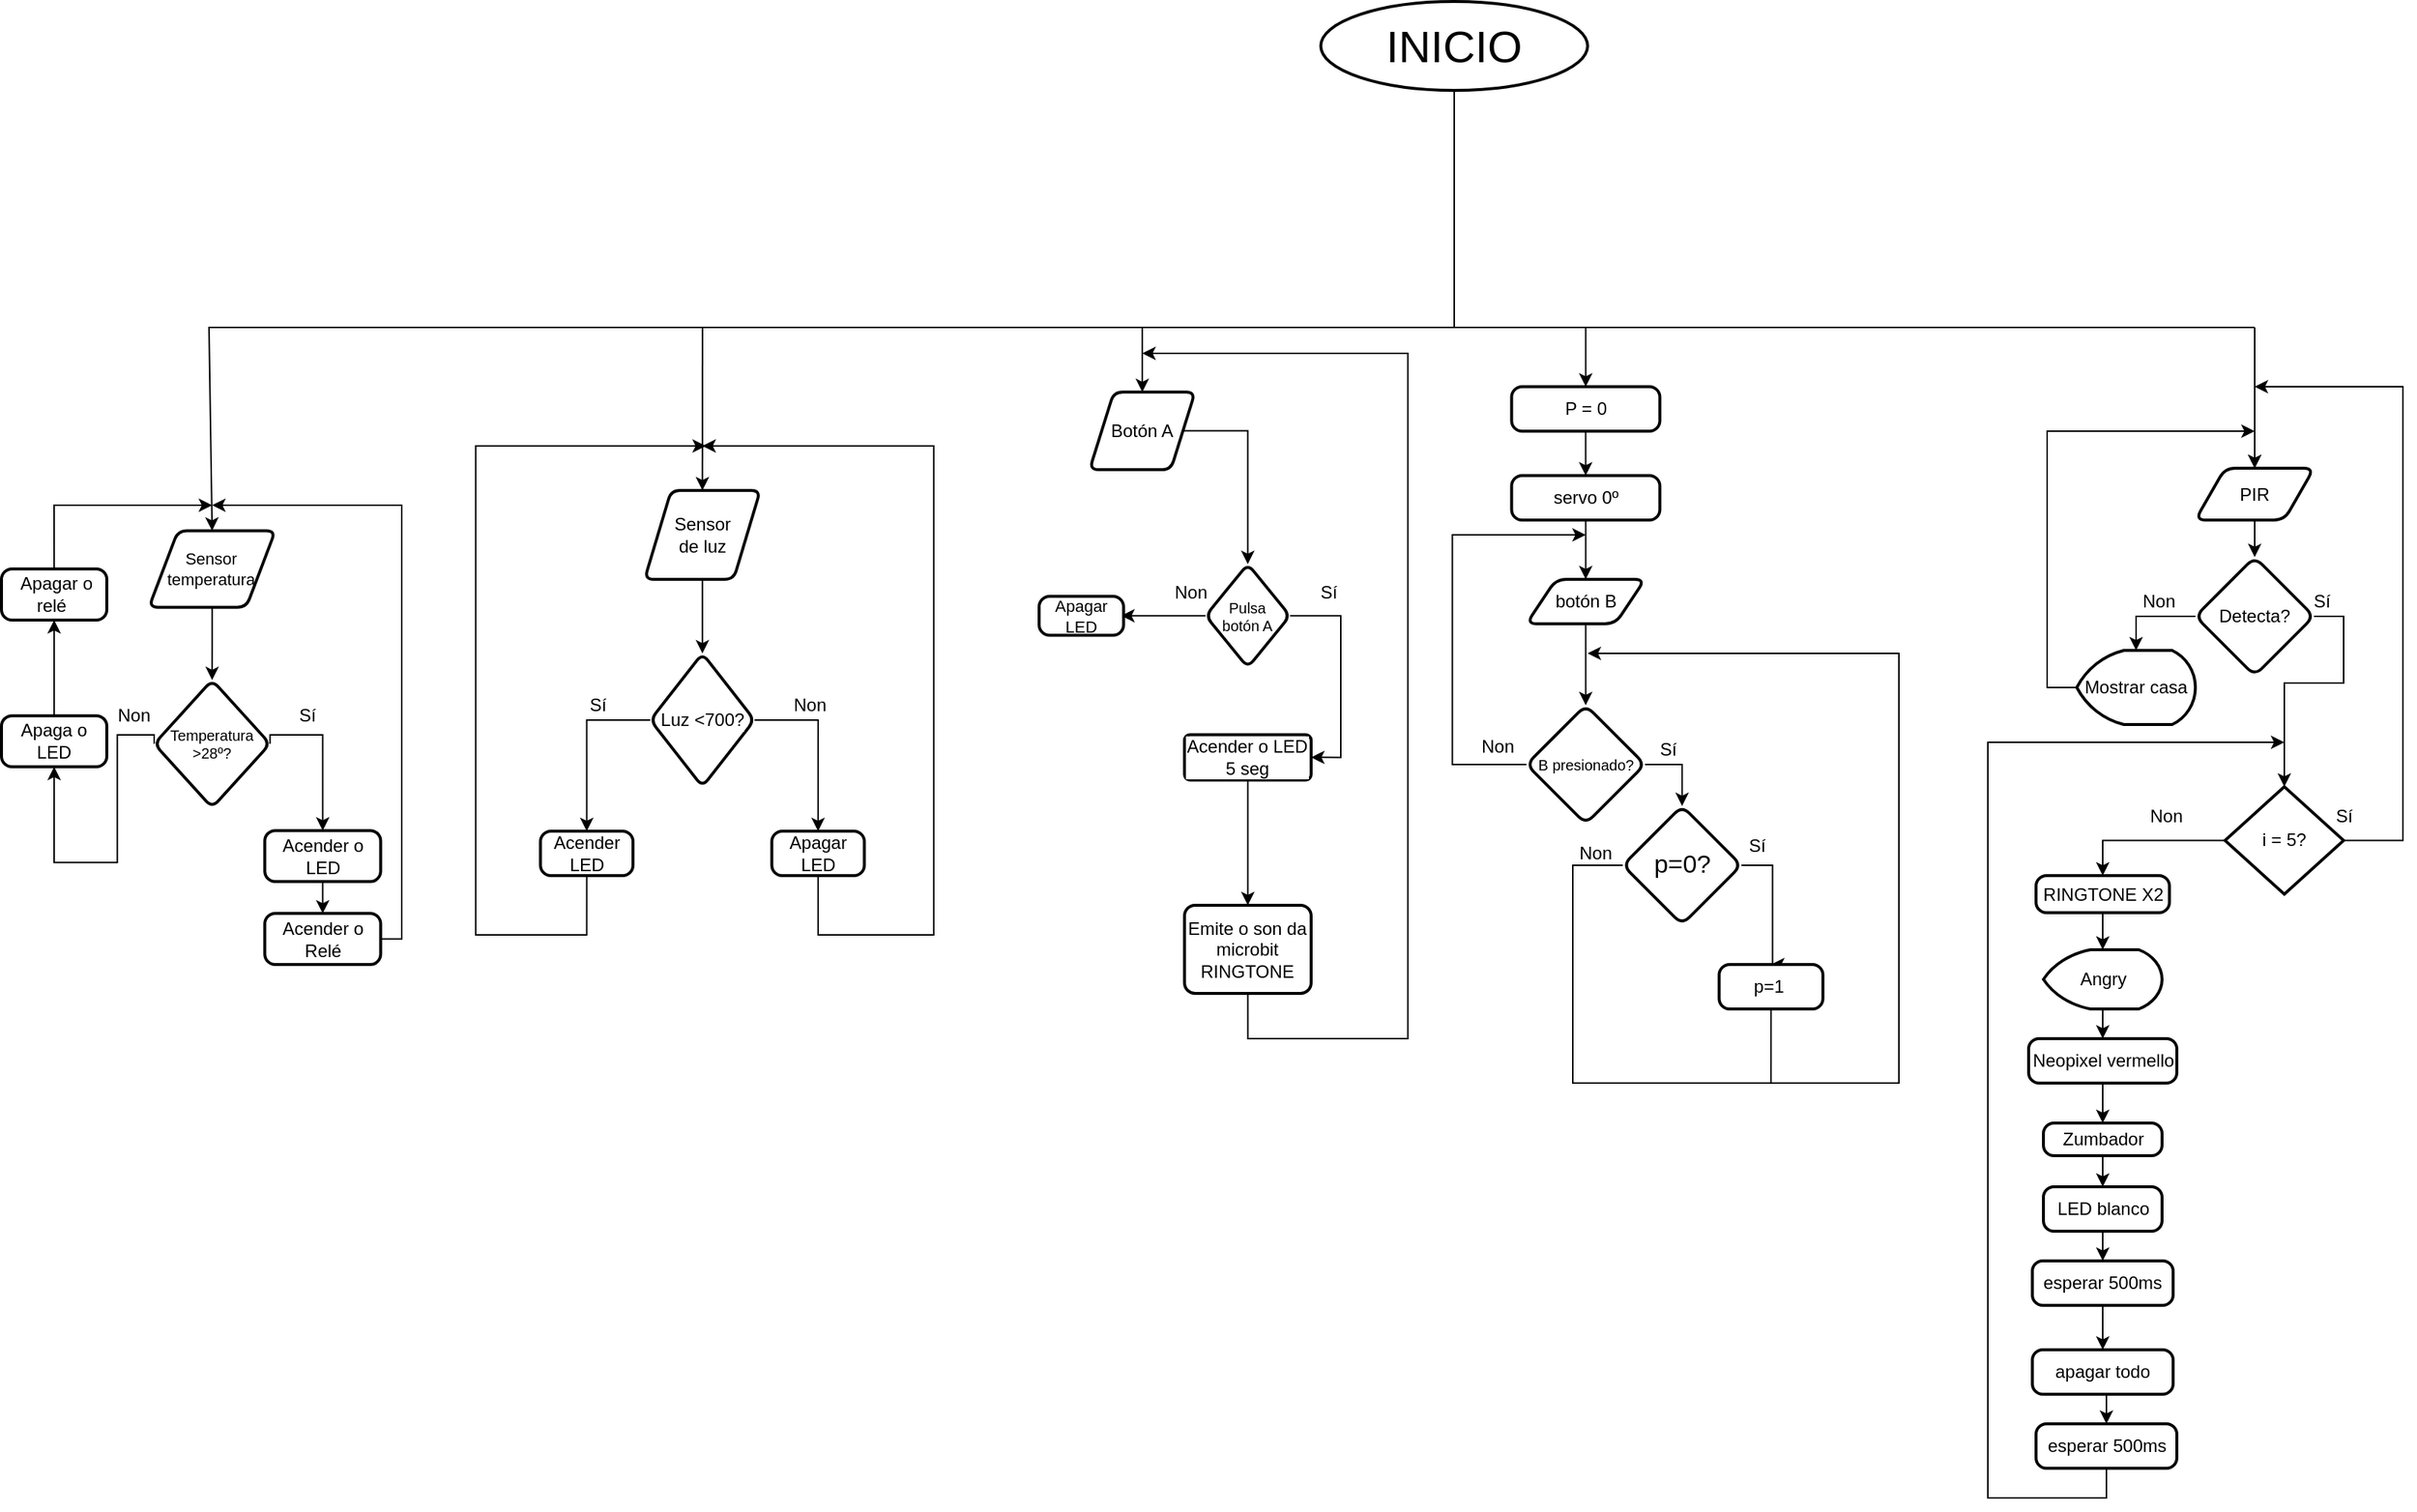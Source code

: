 <mxfile version="27.0.4">
  <diagram name="Page-1" id="2NRblXa9HJyOhYyd98Tk">
    <mxGraphModel dx="1040" dy="613" grid="1" gridSize="10" guides="1" tooltips="1" connect="1" arrows="1" fold="1" page="1" pageScale="1" pageWidth="1654" pageHeight="1169" math="0" shadow="0">
      <root>
        <mxCell id="0" />
        <mxCell id="1" parent="0" />
        <mxCell id="oxvuNANv4-jNPZop8sGj-3" value="" style="endArrow=classic;html=1;rounded=0;exitX=0.5;exitY=1;exitDx=0;exitDy=0;entryX=0.5;entryY=0;entryDx=0;entryDy=0;exitPerimeter=0;fontSize=12;labelBorderColor=none;labelBackgroundColor=default;" parent="1" source="oxvuNANv4-jNPZop8sGj-12" target="oxvuNANv4-jNPZop8sGj-7" edge="1">
          <mxGeometry width="50" height="50" relative="1" as="geometry">
            <mxPoint x="840" y="220" as="sourcePoint" />
            <mxPoint x="520" y="310" as="targetPoint" />
            <Array as="points">
              <mxPoint x="990" y="270" />
              <mxPoint x="340" y="270" />
              <mxPoint x="240" y="270" />
              <mxPoint x="150" y="270" />
            </Array>
          </mxGeometry>
        </mxCell>
        <mxCell id="oxvuNANv4-jNPZop8sGj-5" value="" style="endArrow=classic;html=1;rounded=0;entryX=0.5;entryY=0;entryDx=0;entryDy=0;fontSize=12;labelBorderColor=none;labelBackgroundColor=default;" parent="1" target="oxvuNANv4-jNPZop8sGj-8" edge="1">
          <mxGeometry width="50" height="50" relative="1" as="geometry">
            <mxPoint x="482.91" y="270" as="sourcePoint" />
            <mxPoint x="636.91" y="340" as="targetPoint" />
            <Array as="points" />
          </mxGeometry>
        </mxCell>
        <mxCell id="oxvuNANv4-jNPZop8sGj-12" value="INICIO" style="strokeWidth=2;html=1;shape=mxgraph.flowchart.start_1;whiteSpace=wrap;fontSize=30;labelBorderColor=none;labelBackgroundColor=default;" parent="1" vertex="1">
          <mxGeometry x="900" y="50" width="180" height="60" as="geometry" />
        </mxCell>
        <mxCell id="4xmTbBgC2tOL9GCdbZKI-17" value="" style="endArrow=none;html=1;rounded=0;" parent="1" edge="1">
          <mxGeometry width="50" height="50" relative="1" as="geometry">
            <mxPoint x="990" y="270" as="sourcePoint" />
            <mxPoint x="1530" y="270" as="targetPoint" />
          </mxGeometry>
        </mxCell>
        <mxCell id="oxvuNANv4-jNPZop8sGj-11" value="" style="edgeStyle=orthogonalEdgeStyle;rounded=0;orthogonalLoop=1;jettySize=auto;html=1;fontSize=12;labelBorderColor=none;labelBackgroundColor=default;" parent="1" source="oxvuNANv4-jNPZop8sGj-8" target="oxvuNANv4-jNPZop8sGj-10" edge="1">
          <mxGeometry relative="1" as="geometry" />
        </mxCell>
        <mxCell id="oxvuNANv4-jNPZop8sGj-8" value="Sensor&lt;div&gt;de luz&lt;/div&gt;" style="shape=parallelogram;html=1;strokeWidth=2;perimeter=parallelogramPerimeter;whiteSpace=wrap;rounded=1;arcSize=12;size=0.23;fontSize=12;labelBorderColor=none;labelBackgroundColor=default;container=0;" parent="1" vertex="1">
          <mxGeometry x="443.834" y="380" width="78.03" height="60" as="geometry" />
        </mxCell>
        <mxCell id="oxvuNANv4-jNPZop8sGj-14" value="" style="edgeStyle=orthogonalEdgeStyle;rounded=0;orthogonalLoop=1;jettySize=auto;html=1;entryX=0.5;entryY=0;entryDx=0;entryDy=0;fontSize=12;labelBorderColor=none;labelBackgroundColor=default;" parent="1" source="oxvuNANv4-jNPZop8sGj-10" target="oxvuNANv4-jNPZop8sGj-21" edge="1">
          <mxGeometry relative="1" as="geometry">
            <mxPoint x="560.88" y="590" as="targetPoint" />
            <Array as="points">
              <mxPoint x="560.88" y="535" />
            </Array>
          </mxGeometry>
        </mxCell>
        <mxCell id="oxvuNANv4-jNPZop8sGj-16" value="" style="edgeStyle=orthogonalEdgeStyle;rounded=0;orthogonalLoop=1;jettySize=auto;html=1;entryX=0.5;entryY=0;entryDx=0;entryDy=0;fontSize=12;labelBorderColor=none;labelBackgroundColor=default;" parent="1" source="oxvuNANv4-jNPZop8sGj-10" target="oxvuNANv4-jNPZop8sGj-19" edge="1">
          <mxGeometry relative="1" as="geometry">
            <mxPoint x="404.819" y="590" as="targetPoint" />
          </mxGeometry>
        </mxCell>
        <mxCell id="oxvuNANv4-jNPZop8sGj-10" value="Luz &amp;lt;700?" style="rhombus;whiteSpace=wrap;html=1;strokeWidth=2;rounded=1;arcSize=12;fontSize=12;labelBorderColor=none;labelBackgroundColor=default;container=0;" parent="1" vertex="1">
          <mxGeometry x="447.736" y="490" width="70.227" height="90" as="geometry" />
        </mxCell>
        <mxCell id="oxvuNANv4-jNPZop8sGj-17" value="Sí" style="text;html=1;align=center;verticalAlign=middle;resizable=0;points=[];autosize=1;strokeColor=none;fillColor=none;fontSize=12;labelBorderColor=none;labelBackgroundColor=default;container=0;" parent="1" vertex="1">
          <mxGeometry x="397.016" y="510" width="30" height="30" as="geometry" />
        </mxCell>
        <mxCell id="oxvuNANv4-jNPZop8sGj-18" value="Non" style="text;html=1;align=center;verticalAlign=middle;resizable=0;points=[];autosize=1;strokeColor=none;fillColor=none;fontSize=12;labelBorderColor=none;labelBackgroundColor=default;container=0;" parent="1" vertex="1">
          <mxGeometry x="529.668" y="510" width="50" height="30" as="geometry" />
        </mxCell>
        <mxCell id="4xmTbBgC2tOL9GCdbZKI-16" style="edgeStyle=orthogonalEdgeStyle;rounded=0;orthogonalLoop=1;jettySize=auto;html=1;exitX=0.5;exitY=1;exitDx=0;exitDy=0;" parent="1" source="oxvuNANv4-jNPZop8sGj-19" edge="1">
          <mxGeometry relative="1" as="geometry">
            <mxPoint x="485.19" y="350" as="targetPoint" />
            <Array as="points">
              <mxPoint x="404.819" y="680" />
              <mxPoint x="329.91" y="680" />
              <mxPoint x="329.91" y="350" />
            </Array>
          </mxGeometry>
        </mxCell>
        <mxCell id="oxvuNANv4-jNPZop8sGj-19" value="Acender LED" style="rounded=1;whiteSpace=wrap;html=1;absoluteArcSize=1;arcSize=14;strokeWidth=2;fontSize=12;labelBorderColor=none;labelBackgroundColor=none;container=0;" parent="1" vertex="1">
          <mxGeometry x="373.607" y="610" width="62.424" height="30" as="geometry" />
        </mxCell>
        <mxCell id="oxvuNANv4-jNPZop8sGj-22" style="edgeStyle=orthogonalEdgeStyle;rounded=0;orthogonalLoop=1;jettySize=auto;html=1;exitX=0.5;exitY=1;exitDx=0;exitDy=0;fontSize=12;labelBorderColor=none;labelBackgroundColor=default;" parent="1" source="oxvuNANv4-jNPZop8sGj-21" edge="1">
          <mxGeometry relative="1" as="geometry">
            <mxPoint x="482.849" y="350" as="targetPoint" />
            <Array as="points">
              <mxPoint x="560.88" y="680" />
              <mxPoint x="638.91" y="680" />
            </Array>
          </mxGeometry>
        </mxCell>
        <mxCell id="oxvuNANv4-jNPZop8sGj-21" value="Apagar LED" style="rounded=1;whiteSpace=wrap;html=1;absoluteArcSize=1;arcSize=14;strokeWidth=2;fontSize=12;labelBorderColor=none;labelBackgroundColor=none;container=0;" parent="1" vertex="1">
          <mxGeometry x="529.668" y="610" width="62.424" height="30" as="geometry" />
        </mxCell>
        <mxCell id="vJzwNCrZHjdeElvimF-S-14" value="" style="group;movable=1;resizable=1;rotatable=1;deletable=1;editable=1;locked=0;connectable=1;" parent="1" vertex="1" connectable="0">
          <mxGeometry x="10" y="390" width="270" height="310" as="geometry" />
        </mxCell>
        <mxCell id="oxvuNANv4-jNPZop8sGj-31" value="" style="edgeStyle=orthogonalEdgeStyle;rounded=0;orthogonalLoop=1;jettySize=auto;html=1;movable=1;resizable=1;rotatable=1;deletable=1;editable=1;locked=0;connectable=1;" parent="vJzwNCrZHjdeElvimF-S-14" source="oxvuNANv4-jNPZop8sGj-7" target="oxvuNANv4-jNPZop8sGj-30" edge="1">
          <mxGeometry relative="1" as="geometry" />
        </mxCell>
        <mxCell id="oxvuNANv4-jNPZop8sGj-7" value="Sensor&lt;div&gt;temperatura&lt;/div&gt;" style="shape=parallelogram;html=1;strokeWidth=2;perimeter=parallelogramPerimeter;whiteSpace=wrap;rounded=1;arcSize=12;size=0.23;fontSize=11;labelBorderColor=none;labelBackgroundColor=none;movable=1;resizable=1;rotatable=1;deletable=1;editable=1;locked=0;connectable=1;container=0;" parent="vJzwNCrZHjdeElvimF-S-14" vertex="1">
          <mxGeometry x="99.474" y="17.222" width="85.263" height="51.667" as="geometry" />
        </mxCell>
        <mxCell id="oxvuNANv4-jNPZop8sGj-32" style="edgeStyle=orthogonalEdgeStyle;rounded=0;orthogonalLoop=1;jettySize=auto;html=1;exitX=1;exitY=0.5;exitDx=0;exitDy=0;entryX=0.5;entryY=0;entryDx=0;entryDy=0;movable=1;resizable=1;rotatable=1;deletable=1;editable=1;locked=0;connectable=1;" parent="vJzwNCrZHjdeElvimF-S-14" source="oxvuNANv4-jNPZop8sGj-30" target="4xmTbBgC2tOL9GCdbZKI-8" edge="1">
          <mxGeometry relative="1" as="geometry">
            <mxPoint x="213.158" y="189.444" as="targetPoint" />
            <Array as="points">
              <mxPoint x="216.711" y="155" />
            </Array>
          </mxGeometry>
        </mxCell>
        <mxCell id="oxvuNANv4-jNPZop8sGj-33" style="edgeStyle=orthogonalEdgeStyle;rounded=0;orthogonalLoop=1;jettySize=auto;html=1;exitX=0;exitY=0.5;exitDx=0;exitDy=0;entryX=0.5;entryY=1;entryDx=0;entryDy=0;movable=1;resizable=1;rotatable=1;deletable=1;editable=1;locked=0;connectable=1;" parent="vJzwNCrZHjdeElvimF-S-14" source="oxvuNANv4-jNPZop8sGj-30" target="4xmTbBgC2tOL9GCdbZKI-4" edge="1">
          <mxGeometry relative="1" as="geometry">
            <mxPoint x="28.421" y="198.056" as="targetPoint" />
            <Array as="points">
              <mxPoint x="78.158" y="155" />
              <mxPoint x="78.158" y="241.111" />
              <mxPoint x="35.526" y="241.111" />
            </Array>
          </mxGeometry>
        </mxCell>
        <mxCell id="oxvuNANv4-jNPZop8sGj-30" value="Temperatura&lt;div&gt;&lt;div&gt;&amp;gt;28º?&lt;/div&gt;&lt;/div&gt;" style="rhombus;whiteSpace=wrap;html=1;strokeWidth=2;rounded=1;arcSize=12;labelBorderColor=none;labelBackgroundColor=none;movable=1;resizable=1;rotatable=1;deletable=1;editable=1;locked=0;connectable=1;container=0;fontSize=10;" parent="vJzwNCrZHjdeElvimF-S-14" vertex="1">
          <mxGeometry x="103.026" y="118.004" width="78.158" height="86.111" as="geometry" />
        </mxCell>
        <mxCell id="oxvuNANv4-jNPZop8sGj-34" value="Non" style="text;html=1;align=center;verticalAlign=middle;resizable=1;points=[];autosize=1;strokeColor=none;fillColor=none;movable=1;rotatable=1;deletable=1;editable=1;locked=0;connectable=1;container=0;" parent="vJzwNCrZHjdeElvimF-S-14" vertex="1">
          <mxGeometry x="71.053" y="129.167" width="35.526" height="25.833" as="geometry" />
        </mxCell>
        <mxCell id="oxvuNANv4-jNPZop8sGj-35" value="Sí" style="text;html=1;align=center;verticalAlign=middle;resizable=1;points=[];autosize=1;strokeColor=none;fillColor=none;movable=1;rotatable=1;deletable=1;editable=1;locked=0;connectable=1;container=0;" parent="vJzwNCrZHjdeElvimF-S-14" vertex="1">
          <mxGeometry x="195.395" y="129.167" width="21.316" height="25.833" as="geometry" />
        </mxCell>
        <mxCell id="4xmTbBgC2tOL9GCdbZKI-6" value="" style="edgeStyle=orthogonalEdgeStyle;rounded=0;orthogonalLoop=1;jettySize=auto;html=1;movable=1;resizable=1;rotatable=1;deletable=1;editable=1;locked=0;connectable=1;" parent="vJzwNCrZHjdeElvimF-S-14" source="4xmTbBgC2tOL9GCdbZKI-4" target="4xmTbBgC2tOL9GCdbZKI-5" edge="1">
          <mxGeometry relative="1" as="geometry" />
        </mxCell>
        <mxCell id="4xmTbBgC2tOL9GCdbZKI-4" value="Apaga o LED" style="rounded=1;whiteSpace=wrap;html=1;absoluteArcSize=1;arcSize=14;strokeWidth=2;movable=1;resizable=1;rotatable=1;deletable=1;editable=1;locked=0;connectable=1;container=0;" parent="vJzwNCrZHjdeElvimF-S-14" vertex="1">
          <mxGeometry y="142.083" width="71.053" height="34.444" as="geometry" />
        </mxCell>
        <mxCell id="4xmTbBgC2tOL9GCdbZKI-7" style="edgeStyle=orthogonalEdgeStyle;rounded=0;orthogonalLoop=1;jettySize=auto;html=1;exitX=0.5;exitY=0;exitDx=0;exitDy=0;movable=1;resizable=1;rotatable=1;deletable=1;editable=1;locked=0;connectable=1;" parent="vJzwNCrZHjdeElvimF-S-14" source="4xmTbBgC2tOL9GCdbZKI-5" edge="1">
          <mxGeometry relative="1" as="geometry">
            <mxPoint x="142.105" as="targetPoint" />
            <mxPoint x="21.316" y="38.75" as="sourcePoint" />
            <Array as="points">
              <mxPoint x="35.526" />
            </Array>
          </mxGeometry>
        </mxCell>
        <mxCell id="4xmTbBgC2tOL9GCdbZKI-5" value="&amp;nbsp;Apagar o relé&amp;nbsp;" style="rounded=1;whiteSpace=wrap;html=1;absoluteArcSize=1;arcSize=14;strokeWidth=2;movable=1;resizable=1;rotatable=1;deletable=1;editable=1;locked=0;connectable=1;container=0;" parent="vJzwNCrZHjdeElvimF-S-14" vertex="1">
          <mxGeometry y="43.056" width="71.053" height="34.444" as="geometry" />
        </mxCell>
        <mxCell id="4xmTbBgC2tOL9GCdbZKI-12" value="" style="edgeStyle=orthogonalEdgeStyle;rounded=0;orthogonalLoop=1;jettySize=auto;html=1;movable=1;resizable=1;rotatable=1;deletable=1;editable=1;locked=0;connectable=1;" parent="vJzwNCrZHjdeElvimF-S-14" source="4xmTbBgC2tOL9GCdbZKI-8" target="4xmTbBgC2tOL9GCdbZKI-11" edge="1">
          <mxGeometry relative="1" as="geometry" />
        </mxCell>
        <mxCell id="4xmTbBgC2tOL9GCdbZKI-8" value="Acender o LED" style="rounded=1;whiteSpace=wrap;html=1;absoluteArcSize=1;arcSize=14;strokeWidth=2;movable=1;resizable=1;rotatable=1;deletable=1;editable=1;locked=0;connectable=1;container=0;" parent="vJzwNCrZHjdeElvimF-S-14" vertex="1">
          <mxGeometry x="177.632" y="219.583" width="78.158" height="34.444" as="geometry" />
        </mxCell>
        <mxCell id="4xmTbBgC2tOL9GCdbZKI-13" style="edgeStyle=orthogonalEdgeStyle;rounded=0;orthogonalLoop=1;jettySize=auto;html=1;exitX=1;exitY=0.5;exitDx=0;exitDy=0;movable=1;resizable=1;rotatable=1;deletable=1;editable=1;locked=0;connectable=1;" parent="vJzwNCrZHjdeElvimF-S-14" source="4xmTbBgC2tOL9GCdbZKI-11" edge="1">
          <mxGeometry relative="1" as="geometry">
            <mxPoint x="142.105" as="targetPoint" />
            <Array as="points">
              <mxPoint x="270" y="292.778" />
              <mxPoint x="270" />
            </Array>
          </mxGeometry>
        </mxCell>
        <mxCell id="4xmTbBgC2tOL9GCdbZKI-11" value="Acender o Relé" style="rounded=1;whiteSpace=wrap;html=1;absoluteArcSize=1;arcSize=14;strokeWidth=2;movable=1;resizable=1;rotatable=1;deletable=1;editable=1;locked=0;connectable=1;container=0;" parent="vJzwNCrZHjdeElvimF-S-14" vertex="1">
          <mxGeometry x="177.632" y="275.556" width="78.158" height="34.444" as="geometry" />
        </mxCell>
        <mxCell id="aADXfWWB4rtbNV3FDtXX-18" value="" style="group" parent="1" vertex="1" connectable="0">
          <mxGeometry x="710" y="270" width="248.73" height="480" as="geometry" />
        </mxCell>
        <mxCell id="4xmTbBgC2tOL9GCdbZKI-32" value="" style="edgeStyle=orthogonalEdgeStyle;rounded=0;orthogonalLoop=1;jettySize=auto;html=1;" parent="aADXfWWB4rtbNV3FDtXX-18" source="oxvuNANv4-jNPZop8sGj-23" target="4xmTbBgC2tOL9GCdbZKI-31" edge="1">
          <mxGeometry relative="1" as="geometry" />
        </mxCell>
        <mxCell id="oxvuNANv4-jNPZop8sGj-23" value="Botón A" style="shape=parallelogram;html=1;strokeWidth=2;perimeter=parallelogramPerimeter;whiteSpace=wrap;rounded=1;arcSize=12;size=0.23;fontSize=12;labelBorderColor=none;labelBackgroundColor=default;" parent="aADXfWWB4rtbNV3FDtXX-18" vertex="1">
          <mxGeometry x="34.011" y="43.636" width="71.176" height="52.364" as="geometry" />
        </mxCell>
        <mxCell id="4xmTbBgC2tOL9GCdbZKI-18" value="" style="endArrow=classic;html=1;rounded=0;entryX=0.5;entryY=0;entryDx=0;entryDy=0;" parent="aADXfWWB4rtbNV3FDtXX-18" target="oxvuNANv4-jNPZop8sGj-23" edge="1">
          <mxGeometry width="50" height="50" relative="1" as="geometry">
            <mxPoint x="69.6" as="sourcePoint" />
            <mxPoint x="169.247" y="-10.473" as="targetPoint" />
            <Array as="points">
              <mxPoint x="69.6" y="15.709" />
            </Array>
          </mxGeometry>
        </mxCell>
        <mxCell id="4xmTbBgC2tOL9GCdbZKI-22" value="" style="edgeStyle=orthogonalEdgeStyle;rounded=0;orthogonalLoop=1;jettySize=auto;html=1;" parent="aADXfWWB4rtbNV3FDtXX-18" source="4xmTbBgC2tOL9GCdbZKI-19" target="4xmTbBgC2tOL9GCdbZKI-21" edge="1">
          <mxGeometry relative="1" as="geometry" />
        </mxCell>
        <mxCell id="4xmTbBgC2tOL9GCdbZKI-19" value="Acender o LED 5 seg" style="rounded=1;whiteSpace=wrap;html=1;strokeWidth=2;arcSize=12;labelBorderColor=none;labelBackgroundColor=default;" parent="aADXfWWB4rtbNV3FDtXX-18" vertex="1">
          <mxGeometry x="98.07" y="274.909" width="85.412" height="30.545" as="geometry" />
        </mxCell>
        <mxCell id="4xmTbBgC2tOL9GCdbZKI-23" style="edgeStyle=orthogonalEdgeStyle;rounded=0;orthogonalLoop=1;jettySize=auto;html=1;exitX=0.5;exitY=1;exitDx=0;exitDy=0;" parent="aADXfWWB4rtbNV3FDtXX-18" source="4xmTbBgC2tOL9GCdbZKI-21" edge="1">
          <mxGeometry relative="1" as="geometry">
            <mxPoint x="69.6" y="17.455" as="targetPoint" />
            <Array as="points">
              <mxPoint x="141.076" y="480" />
              <mxPoint x="248.73" y="480" />
              <mxPoint x="248.73" y="18" />
            </Array>
          </mxGeometry>
        </mxCell>
        <mxCell id="4xmTbBgC2tOL9GCdbZKI-21" value="Emite o son da microbit RINGTONE" style="rounded=1;whiteSpace=wrap;html=1;strokeWidth=2;arcSize=12;labelBorderColor=none;labelBackgroundColor=none;" parent="aADXfWWB4rtbNV3FDtXX-18" vertex="1">
          <mxGeometry x="98.068" y="390" width="85.417" height="59.45" as="geometry" />
        </mxCell>
        <mxCell id="4xmTbBgC2tOL9GCdbZKI-33" style="edgeStyle=orthogonalEdgeStyle;rounded=0;orthogonalLoop=1;jettySize=auto;html=1;exitX=1;exitY=0.5;exitDx=0;exitDy=0;entryX=1;entryY=0.5;entryDx=0;entryDy=0;" parent="aADXfWWB4rtbNV3FDtXX-18" source="4xmTbBgC2tOL9GCdbZKI-31" target="4xmTbBgC2tOL9GCdbZKI-19" edge="1">
          <mxGeometry relative="1" as="geometry" />
        </mxCell>
        <mxCell id="vJzwNCrZHjdeElvimF-S-2" style="edgeStyle=orthogonalEdgeStyle;rounded=0;orthogonalLoop=1;jettySize=auto;html=1;exitX=0;exitY=0.5;exitDx=0;exitDy=0;" parent="aADXfWWB4rtbNV3FDtXX-18" source="4xmTbBgC2tOL9GCdbZKI-31" edge="1">
          <mxGeometry relative="1" as="geometry">
            <mxPoint x="55.364" y="194.618" as="targetPoint" />
          </mxGeometry>
        </mxCell>
        <mxCell id="4xmTbBgC2tOL9GCdbZKI-31" value="&amp;nbsp;Pulsa&amp;nbsp;&lt;div&gt;botón A&lt;/div&gt;" style="rhombus;whiteSpace=wrap;html=1;strokeWidth=2;rounded=1;arcSize=12;labelBorderColor=none;labelBackgroundColor=none;fontSize=10;" parent="aADXfWWB4rtbNV3FDtXX-18" vertex="1">
          <mxGeometry x="112.306" y="159.709" width="56.941" height="69.818" as="geometry" />
        </mxCell>
        <mxCell id="4xmTbBgC2tOL9GCdbZKI-34" value="Sí" style="text;html=1;align=center;verticalAlign=middle;resizable=0;points=[];autosize=1;strokeColor=none;fillColor=none;" parent="aADXfWWB4rtbNV3FDtXX-18" vertex="1">
          <mxGeometry x="179.923" y="164.073" width="30" height="30" as="geometry" />
        </mxCell>
        <mxCell id="4xmTbBgC2tOL9GCdbZKI-36" value="Non" style="text;html=1;align=center;verticalAlign=middle;resizable=0;points=[];autosize=1;strokeColor=none;fillColor=none;" parent="aADXfWWB4rtbNV3FDtXX-18" vertex="1">
          <mxGeometry x="76.717" y="164.073" width="50" height="30" as="geometry" />
        </mxCell>
        <mxCell id="vJzwNCrZHjdeElvimF-S-4" value="Apagar LED" style="rounded=1;whiteSpace=wrap;html=1;absoluteArcSize=1;arcSize=14;strokeWidth=2;fontSize=11;labelBorderColor=none;labelBackgroundColor=none;" parent="aADXfWWB4rtbNV3FDtXX-18" vertex="1">
          <mxGeometry y="181.527" width="56.941" height="26.182" as="geometry" />
        </mxCell>
        <mxCell id="aADXfWWB4rtbNV3FDtXX-20" value="" style="endArrow=classic;html=1;rounded=0;entryX=0.5;entryY=0;entryDx=0;entryDy=0;" parent="1" target="xN4Cog_gqze1hHkCptbu-3" edge="1">
          <mxGeometry width="50" height="50" relative="1" as="geometry">
            <mxPoint x="1530" y="270" as="sourcePoint" />
            <mxPoint x="1530" y="300" as="targetPoint" />
            <Array as="points" />
          </mxGeometry>
        </mxCell>
        <mxCell id="xN4Cog_gqze1hHkCptbu-4" value="" style="edgeStyle=orthogonalEdgeStyle;rounded=0;orthogonalLoop=1;jettySize=auto;html=1;entryX=0.5;entryY=0;entryDx=0;entryDy=0;" parent="1" target="xN4Cog_gqze1hHkCptbu-3" edge="1">
          <mxGeometry relative="1" as="geometry">
            <mxPoint x="1530" y="360" as="targetPoint" />
            <mxPoint x="1530" y="330" as="sourcePoint" />
          </mxGeometry>
        </mxCell>
        <mxCell id="xN4Cog_gqze1hHkCptbu-6" value="" style="edgeStyle=orthogonalEdgeStyle;rounded=0;orthogonalLoop=1;jettySize=auto;html=1;" parent="1" source="xN4Cog_gqze1hHkCptbu-3" target="xN4Cog_gqze1hHkCptbu-5" edge="1">
          <mxGeometry relative="1" as="geometry" />
        </mxCell>
        <mxCell id="xN4Cog_gqze1hHkCptbu-3" value="PIR" style="shape=parallelogram;perimeter=parallelogramPerimeter;whiteSpace=wrap;html=1;fixedSize=1;rounded=1;absoluteArcSize=1;arcSize=14;strokeWidth=2;" parent="1" vertex="1">
          <mxGeometry x="1490" y="365" width="80" height="35" as="geometry" />
        </mxCell>
        <mxCell id="yGG7wD5zlixMcbCLTTUe-4" value="" style="edgeStyle=orthogonalEdgeStyle;rounded=0;orthogonalLoop=1;jettySize=auto;html=1;exitX=1;exitY=0.5;exitDx=0;exitDy=0;entryX=0.5;entryY=0;entryDx=0;entryDy=0;entryPerimeter=0;" parent="1" source="xN4Cog_gqze1hHkCptbu-5" target="xB7sp7zRTecsqmUxgjcV-2" edge="1">
          <mxGeometry relative="1" as="geometry">
            <mxPoint x="1545" y="538" as="targetPoint" />
            <Array as="points">
              <mxPoint x="1590" y="465" />
              <mxPoint x="1590" y="510" />
              <mxPoint x="1550" y="510" />
              <mxPoint x="1550" y="580" />
            </Array>
          </mxGeometry>
        </mxCell>
        <mxCell id="xN4Cog_gqze1hHkCptbu-5" value="Detecta?" style="rhombus;whiteSpace=wrap;html=1;rounded=1;absoluteArcSize=1;arcSize=14;strokeWidth=2;" parent="1" vertex="1">
          <mxGeometry x="1490" y="425" width="80" height="80" as="geometry" />
        </mxCell>
        <mxCell id="xN4Cog_gqze1hHkCptbu-13" style="edgeStyle=orthogonalEdgeStyle;rounded=0;orthogonalLoop=1;jettySize=auto;html=1;exitX=0;exitY=0.5;exitDx=0;exitDy=0;exitPerimeter=0;" parent="1" source="xN4Cog_gqze1hHkCptbu-10" edge="1">
          <mxGeometry relative="1" as="geometry">
            <mxPoint x="1530" y="340" as="targetPoint" />
            <Array as="points">
              <mxPoint x="1390" y="513" />
              <mxPoint x="1390" y="340" />
            </Array>
          </mxGeometry>
        </mxCell>
        <mxCell id="xN4Cog_gqze1hHkCptbu-10" value="Mostrar casa" style="strokeWidth=2;html=1;shape=mxgraph.flowchart.display;whiteSpace=wrap;" parent="1" vertex="1">
          <mxGeometry x="1410" y="488" width="80" height="50" as="geometry" />
        </mxCell>
        <mxCell id="xN4Cog_gqze1hHkCptbu-11" style="edgeStyle=orthogonalEdgeStyle;rounded=0;orthogonalLoop=1;jettySize=auto;html=1;exitX=0;exitY=0.5;exitDx=0;exitDy=0;entryX=0.5;entryY=0;entryDx=0;entryDy=0;entryPerimeter=0;" parent="1" source="xN4Cog_gqze1hHkCptbu-5" target="xN4Cog_gqze1hHkCptbu-10" edge="1">
          <mxGeometry relative="1" as="geometry" />
        </mxCell>
        <mxCell id="xN4Cog_gqze1hHkCptbu-12" value="Non" style="text;html=1;align=center;verticalAlign=middle;resizable=0;points=[];autosize=1;strokeColor=none;fillColor=none;" parent="1" vertex="1">
          <mxGeometry x="1440" y="440" width="50" height="30" as="geometry" />
        </mxCell>
        <mxCell id="xN4Cog_gqze1hHkCptbu-1" value="" style="endArrow=classic;html=1;rounded=0;" parent="1" edge="1">
          <mxGeometry width="50" height="50" relative="1" as="geometry">
            <mxPoint x="1078.73" y="270" as="sourcePoint" />
            <mxPoint x="1078.73" y="310" as="targetPoint" />
          </mxGeometry>
        </mxCell>
        <mxCell id="xN4Cog_gqze1hHkCptbu-18" value="" style="edgeStyle=orthogonalEdgeStyle;rounded=0;orthogonalLoop=1;jettySize=auto;html=1;" parent="1" source="xN4Cog_gqze1hHkCptbu-16" target="xN4Cog_gqze1hHkCptbu-17" edge="1">
          <mxGeometry relative="1" as="geometry" />
        </mxCell>
        <mxCell id="xN4Cog_gqze1hHkCptbu-16" value="P = 0" style="rounded=1;whiteSpace=wrap;html=1;absoluteArcSize=1;arcSize=14;strokeWidth=2;" parent="1" vertex="1">
          <mxGeometry x="1028.73" y="310" width="100" height="30" as="geometry" />
        </mxCell>
        <mxCell id="xN4Cog_gqze1hHkCptbu-20" value="" style="edgeStyle=orthogonalEdgeStyle;rounded=0;orthogonalLoop=1;jettySize=auto;html=1;" parent="1" source="xN4Cog_gqze1hHkCptbu-17" target="xN4Cog_gqze1hHkCptbu-19" edge="1">
          <mxGeometry relative="1" as="geometry" />
        </mxCell>
        <mxCell id="xN4Cog_gqze1hHkCptbu-17" value="servo 0º" style="rounded=1;whiteSpace=wrap;html=1;absoluteArcSize=1;arcSize=14;strokeWidth=2;" parent="1" vertex="1">
          <mxGeometry x="1028.73" y="370" width="100" height="30" as="geometry" />
        </mxCell>
        <mxCell id="xN4Cog_gqze1hHkCptbu-22" value="" style="edgeStyle=orthogonalEdgeStyle;rounded=0;orthogonalLoop=1;jettySize=auto;html=1;" parent="1" source="xN4Cog_gqze1hHkCptbu-19" target="xN4Cog_gqze1hHkCptbu-21" edge="1">
          <mxGeometry relative="1" as="geometry" />
        </mxCell>
        <mxCell id="xN4Cog_gqze1hHkCptbu-19" value="botón B" style="shape=parallelogram;perimeter=parallelogramPerimeter;whiteSpace=wrap;html=1;fixedSize=1;rounded=1;absoluteArcSize=1;arcSize=14;strokeWidth=2;" parent="1" vertex="1">
          <mxGeometry x="1038.73" y="440" width="80" height="30" as="geometry" />
        </mxCell>
        <mxCell id="xN4Cog_gqze1hHkCptbu-23" style="edgeStyle=orthogonalEdgeStyle;rounded=0;orthogonalLoop=1;jettySize=auto;html=1;exitX=0;exitY=0.5;exitDx=0;exitDy=0;" parent="1" source="xN4Cog_gqze1hHkCptbu-21" edge="1">
          <mxGeometry relative="1" as="geometry">
            <mxPoint x="1078.73" y="410" as="targetPoint" />
            <Array as="points">
              <mxPoint x="988.73" y="565" />
              <mxPoint x="988.73" y="410" />
            </Array>
          </mxGeometry>
        </mxCell>
        <mxCell id="xN4Cog_gqze1hHkCptbu-31" value="" style="edgeStyle=orthogonalEdgeStyle;rounded=0;orthogonalLoop=1;jettySize=auto;html=1;" parent="1" source="xN4Cog_gqze1hHkCptbu-21" target="xN4Cog_gqze1hHkCptbu-30" edge="1">
          <mxGeometry relative="1" as="geometry">
            <Array as="points">
              <mxPoint x="1143.73" y="565" />
            </Array>
          </mxGeometry>
        </mxCell>
        <mxCell id="xN4Cog_gqze1hHkCptbu-21" value="B presionado?" style="rhombus;whiteSpace=wrap;html=1;rounded=1;absoluteArcSize=1;arcSize=14;strokeWidth=2;fontSize=10;" parent="1" vertex="1">
          <mxGeometry x="1038.73" y="525" width="80" height="80" as="geometry" />
        </mxCell>
        <mxCell id="xN4Cog_gqze1hHkCptbu-24" value="Non" style="text;html=1;align=center;verticalAlign=middle;resizable=0;points=[];autosize=1;strokeColor=none;fillColor=none;" parent="1" vertex="1">
          <mxGeometry x="993.73" y="538" width="50" height="30" as="geometry" />
        </mxCell>
        <mxCell id="xN4Cog_gqze1hHkCptbu-26" value="Sí" style="text;html=1;align=center;verticalAlign=middle;resizable=0;points=[];autosize=1;strokeColor=none;fillColor=none;" parent="1" vertex="1">
          <mxGeometry x="1118.73" y="540" width="30" height="30" as="geometry" />
        </mxCell>
        <mxCell id="xN4Cog_gqze1hHkCptbu-36" style="edgeStyle=orthogonalEdgeStyle;rounded=0;orthogonalLoop=1;jettySize=auto;html=1;exitX=1;exitY=0.5;exitDx=0;exitDy=0;" parent="1" source="xN4Cog_gqze1hHkCptbu-30" edge="1">
          <mxGeometry relative="1" as="geometry">
            <mxPoint x="1203.73" y="700" as="targetPoint" />
            <Array as="points">
              <mxPoint x="1204.73" y="633" />
            </Array>
          </mxGeometry>
        </mxCell>
        <mxCell id="xN4Cog_gqze1hHkCptbu-30" value="p=0?" style="rhombus;whiteSpace=wrap;html=1;rounded=1;absoluteArcSize=1;arcSize=14;strokeWidth=2;fontSize=17;" parent="1" vertex="1">
          <mxGeometry x="1103.73" y="593" width="80" height="80" as="geometry" />
        </mxCell>
        <mxCell id="xN4Cog_gqze1hHkCptbu-41" style="edgeStyle=orthogonalEdgeStyle;rounded=0;orthogonalLoop=1;jettySize=auto;html=1;exitX=0.5;exitY=1;exitDx=0;exitDy=0;" parent="1" source="xN4Cog_gqze1hHkCptbu-37" edge="1">
          <mxGeometry relative="1" as="geometry">
            <mxPoint x="1080" y="490" as="targetPoint" />
            <Array as="points">
              <mxPoint x="1204" y="780" />
              <mxPoint x="1290" y="780" />
              <mxPoint x="1290" y="490" />
            </Array>
          </mxGeometry>
        </mxCell>
        <mxCell id="xN4Cog_gqze1hHkCptbu-37" value="p=1&amp;nbsp;" style="rounded=1;whiteSpace=wrap;html=1;absoluteArcSize=1;arcSize=14;strokeWidth=2;" parent="1" vertex="1">
          <mxGeometry x="1168.73" y="700" width="70" height="30" as="geometry" />
        </mxCell>
        <mxCell id="xN4Cog_gqze1hHkCptbu-39" value="Non" style="text;html=1;align=center;verticalAlign=middle;resizable=0;points=[];autosize=1;strokeColor=none;fillColor=none;" parent="1" vertex="1">
          <mxGeometry x="1060" y="610" width="50" height="30" as="geometry" />
        </mxCell>
        <mxCell id="xN4Cog_gqze1hHkCptbu-40" value="Sí" style="text;html=1;align=center;verticalAlign=middle;resizable=0;points=[];autosize=1;strokeColor=none;fillColor=none;" parent="1" vertex="1">
          <mxGeometry x="1178.73" y="605" width="30" height="30" as="geometry" />
        </mxCell>
        <mxCell id="xN4Cog_gqze1hHkCptbu-45" value="" style="endArrow=none;html=1;rounded=0;entryX=0;entryY=0.5;entryDx=0;entryDy=0;" parent="1" target="xN4Cog_gqze1hHkCptbu-30" edge="1">
          <mxGeometry width="50" height="50" relative="1" as="geometry">
            <mxPoint x="1210" y="780" as="sourcePoint" />
            <mxPoint x="1078.73" y="630" as="targetPoint" />
            <Array as="points">
              <mxPoint x="1070" y="780" />
              <mxPoint x="1070" y="633" />
            </Array>
          </mxGeometry>
        </mxCell>
        <mxCell id="LPhIV80lp4VqzH6I9jZU-1" value="Sí" style="text;html=1;align=center;verticalAlign=middle;resizable=0;points=[];autosize=1;strokeColor=none;fillColor=none;" parent="1" vertex="1">
          <mxGeometry x="1560" y="440" width="30" height="30" as="geometry" />
        </mxCell>
        <mxCell id="xB7sp7zRTecsqmUxgjcV-10" style="edgeStyle=orthogonalEdgeStyle;rounded=0;orthogonalLoop=1;jettySize=auto;html=1;exitX=0.5;exitY=1;exitDx=0;exitDy=0;entryX=0.5;entryY=0;entryDx=0;entryDy=0;" edge="1" parent="1" source="LPhIV80lp4VqzH6I9jZU-3" target="LPhIV80lp4VqzH6I9jZU-7">
          <mxGeometry relative="1" as="geometry" />
        </mxCell>
        <mxCell id="LPhIV80lp4VqzH6I9jZU-3" value="Neopixel vermello" style="rounded=1;whiteSpace=wrap;html=1;absoluteArcSize=1;arcSize=14;strokeWidth=2;" parent="1" vertex="1">
          <mxGeometry x="1377.5" y="750" width="100" height="30" as="geometry" />
        </mxCell>
        <mxCell id="xB7sp7zRTecsqmUxgjcV-13" value="" style="edgeStyle=orthogonalEdgeStyle;rounded=0;orthogonalLoop=1;jettySize=auto;html=1;" edge="1" parent="1" source="LPhIV80lp4VqzH6I9jZU-5" target="xB7sp7zRTecsqmUxgjcV-12">
          <mxGeometry relative="1" as="geometry" />
        </mxCell>
        <mxCell id="LPhIV80lp4VqzH6I9jZU-5" value="LED blanco" style="rounded=1;whiteSpace=wrap;html=1;absoluteArcSize=1;arcSize=14;strokeWidth=2;" parent="1" vertex="1">
          <mxGeometry x="1387.5" y="850" width="80" height="30" as="geometry" />
        </mxCell>
        <mxCell id="xB7sp7zRTecsqmUxgjcV-11" style="edgeStyle=orthogonalEdgeStyle;rounded=0;orthogonalLoop=1;jettySize=auto;html=1;exitX=0.5;exitY=1;exitDx=0;exitDy=0;" edge="1" parent="1" source="LPhIV80lp4VqzH6I9jZU-7" target="LPhIV80lp4VqzH6I9jZU-5">
          <mxGeometry relative="1" as="geometry" />
        </mxCell>
        <mxCell id="LPhIV80lp4VqzH6I9jZU-7" value="Zumbador" style="rounded=1;whiteSpace=wrap;html=1;absoluteArcSize=1;arcSize=14;strokeWidth=2;" parent="1" vertex="1">
          <mxGeometry x="1387.5" y="807" width="80" height="22" as="geometry" />
        </mxCell>
        <mxCell id="xB7sp7zRTecsqmUxgjcV-1" value="RINGTONE X2" style="rounded=1;whiteSpace=wrap;html=1;absoluteArcSize=1;arcSize=14;strokeWidth=2;" vertex="1" parent="1">
          <mxGeometry x="1382.5" y="640" width="90" height="25" as="geometry" />
        </mxCell>
        <mxCell id="xB7sp7zRTecsqmUxgjcV-3" style="edgeStyle=orthogonalEdgeStyle;rounded=0;orthogonalLoop=1;jettySize=auto;html=1;exitX=0;exitY=0.5;exitDx=0;exitDy=0;exitPerimeter=0;entryX=0.5;entryY=0;entryDx=0;entryDy=0;" edge="1" parent="1" source="xB7sp7zRTecsqmUxgjcV-2" target="xB7sp7zRTecsqmUxgjcV-1">
          <mxGeometry relative="1" as="geometry">
            <mxPoint x="1497.5" y="616.25" as="sourcePoint" />
          </mxGeometry>
        </mxCell>
        <mxCell id="xB7sp7zRTecsqmUxgjcV-19" style="edgeStyle=orthogonalEdgeStyle;rounded=0;orthogonalLoop=1;jettySize=auto;html=1;exitX=1;exitY=0.5;exitDx=0;exitDy=0;exitPerimeter=0;" edge="1" parent="1" source="xB7sp7zRTecsqmUxgjcV-2">
          <mxGeometry relative="1" as="geometry">
            <mxPoint x="1530" y="310" as="targetPoint" />
            <Array as="points">
              <mxPoint x="1630" y="616" />
              <mxPoint x="1630" y="310" />
            </Array>
          </mxGeometry>
        </mxCell>
        <mxCell id="xB7sp7zRTecsqmUxgjcV-2" value="i = 5?" style="strokeWidth=2;html=1;shape=mxgraph.flowchart.decision;whiteSpace=wrap;" vertex="1" parent="1">
          <mxGeometry x="1510" y="580" width="80" height="72.5" as="geometry" />
        </mxCell>
        <mxCell id="xB7sp7zRTecsqmUxgjcV-9" style="edgeStyle=orthogonalEdgeStyle;rounded=0;orthogonalLoop=1;jettySize=auto;html=1;exitX=0.5;exitY=1;exitDx=0;exitDy=0;exitPerimeter=0;entryX=0.5;entryY=0;entryDx=0;entryDy=0;" edge="1" parent="1" source="xB7sp7zRTecsqmUxgjcV-5" target="LPhIV80lp4VqzH6I9jZU-3">
          <mxGeometry relative="1" as="geometry" />
        </mxCell>
        <mxCell id="xB7sp7zRTecsqmUxgjcV-5" value="Angry" style="strokeWidth=2;html=1;shape=mxgraph.flowchart.display;whiteSpace=wrap;" vertex="1" parent="1">
          <mxGeometry x="1387.5" y="690" width="80" height="40" as="geometry" />
        </mxCell>
        <mxCell id="xB7sp7zRTecsqmUxgjcV-6" style="edgeStyle=orthogonalEdgeStyle;rounded=0;orthogonalLoop=1;jettySize=auto;html=1;exitX=0.5;exitY=1;exitDx=0;exitDy=0;entryX=0.5;entryY=0;entryDx=0;entryDy=0;entryPerimeter=0;" edge="1" parent="1" source="xB7sp7zRTecsqmUxgjcV-1" target="xB7sp7zRTecsqmUxgjcV-5">
          <mxGeometry relative="1" as="geometry" />
        </mxCell>
        <mxCell id="xB7sp7zRTecsqmUxgjcV-8" value="Non" style="text;html=1;align=center;verticalAlign=middle;resizable=0;points=[];autosize=1;strokeColor=none;fillColor=none;" vertex="1" parent="1">
          <mxGeometry x="1445" y="585" width="50" height="30" as="geometry" />
        </mxCell>
        <mxCell id="xB7sp7zRTecsqmUxgjcV-15" value="" style="edgeStyle=orthogonalEdgeStyle;rounded=0;orthogonalLoop=1;jettySize=auto;html=1;" edge="1" parent="1" source="xB7sp7zRTecsqmUxgjcV-12" target="xB7sp7zRTecsqmUxgjcV-14">
          <mxGeometry relative="1" as="geometry" />
        </mxCell>
        <mxCell id="xB7sp7zRTecsqmUxgjcV-12" value="esperar 500ms" style="rounded=1;whiteSpace=wrap;html=1;absoluteArcSize=1;arcSize=14;strokeWidth=2;" vertex="1" parent="1">
          <mxGeometry x="1380" y="900" width="95" height="30" as="geometry" />
        </mxCell>
        <mxCell id="xB7sp7zRTecsqmUxgjcV-17" style="edgeStyle=orthogonalEdgeStyle;rounded=0;orthogonalLoop=1;jettySize=auto;html=1;exitX=0.5;exitY=1;exitDx=0;exitDy=0;entryX=0.5;entryY=0;entryDx=0;entryDy=0;" edge="1" parent="1" source="xB7sp7zRTecsqmUxgjcV-14" target="xB7sp7zRTecsqmUxgjcV-16">
          <mxGeometry relative="1" as="geometry" />
        </mxCell>
        <mxCell id="xB7sp7zRTecsqmUxgjcV-14" value="apagar todo" style="rounded=1;whiteSpace=wrap;html=1;absoluteArcSize=1;arcSize=14;strokeWidth=2;" vertex="1" parent="1">
          <mxGeometry x="1380" y="960" width="95" height="30" as="geometry" />
        </mxCell>
        <mxCell id="xB7sp7zRTecsqmUxgjcV-21" style="edgeStyle=orthogonalEdgeStyle;rounded=0;orthogonalLoop=1;jettySize=auto;html=1;exitX=0.5;exitY=1;exitDx=0;exitDy=0;" edge="1" parent="1" source="xB7sp7zRTecsqmUxgjcV-16">
          <mxGeometry relative="1" as="geometry">
            <mxPoint x="1550" y="550" as="targetPoint" />
            <Array as="points">
              <mxPoint x="1430" y="1060" />
              <mxPoint x="1350" y="1060" />
              <mxPoint x="1350" y="550" />
            </Array>
          </mxGeometry>
        </mxCell>
        <mxCell id="xB7sp7zRTecsqmUxgjcV-16" value="esperar 500ms" style="rounded=1;whiteSpace=wrap;html=1;absoluteArcSize=1;arcSize=14;strokeWidth=2;" vertex="1" parent="1">
          <mxGeometry x="1382.5" y="1010" width="95" height="30" as="geometry" />
        </mxCell>
        <mxCell id="xB7sp7zRTecsqmUxgjcV-7" value="Sí" style="text;html=1;align=center;verticalAlign=middle;resizable=0;points=[];autosize=1;strokeColor=none;fillColor=none;" vertex="1" parent="1">
          <mxGeometry x="1575" y="585" width="30" height="30" as="geometry" />
        </mxCell>
      </root>
    </mxGraphModel>
  </diagram>
</mxfile>
